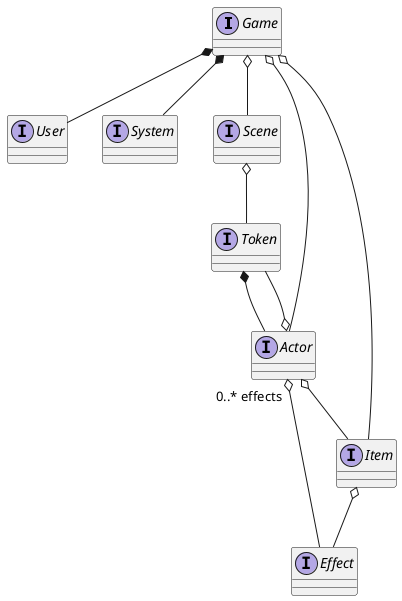 @startuml
'https://plantuml.com/interface-diagram

interface Game
interface User
interface System

Game *-- System
Game *-- User
Game o-- Scene
Game o-- Actor
Game o-- Item

interface Scene
interface Token

Scene o-- Token

interface Actor
Token *-- Actor
Actor o-- Token

interface Item
Actor o-- Item

interface Effect
Actor "0..* effects" o-- Effect
Item o-- Effect

@enduml

